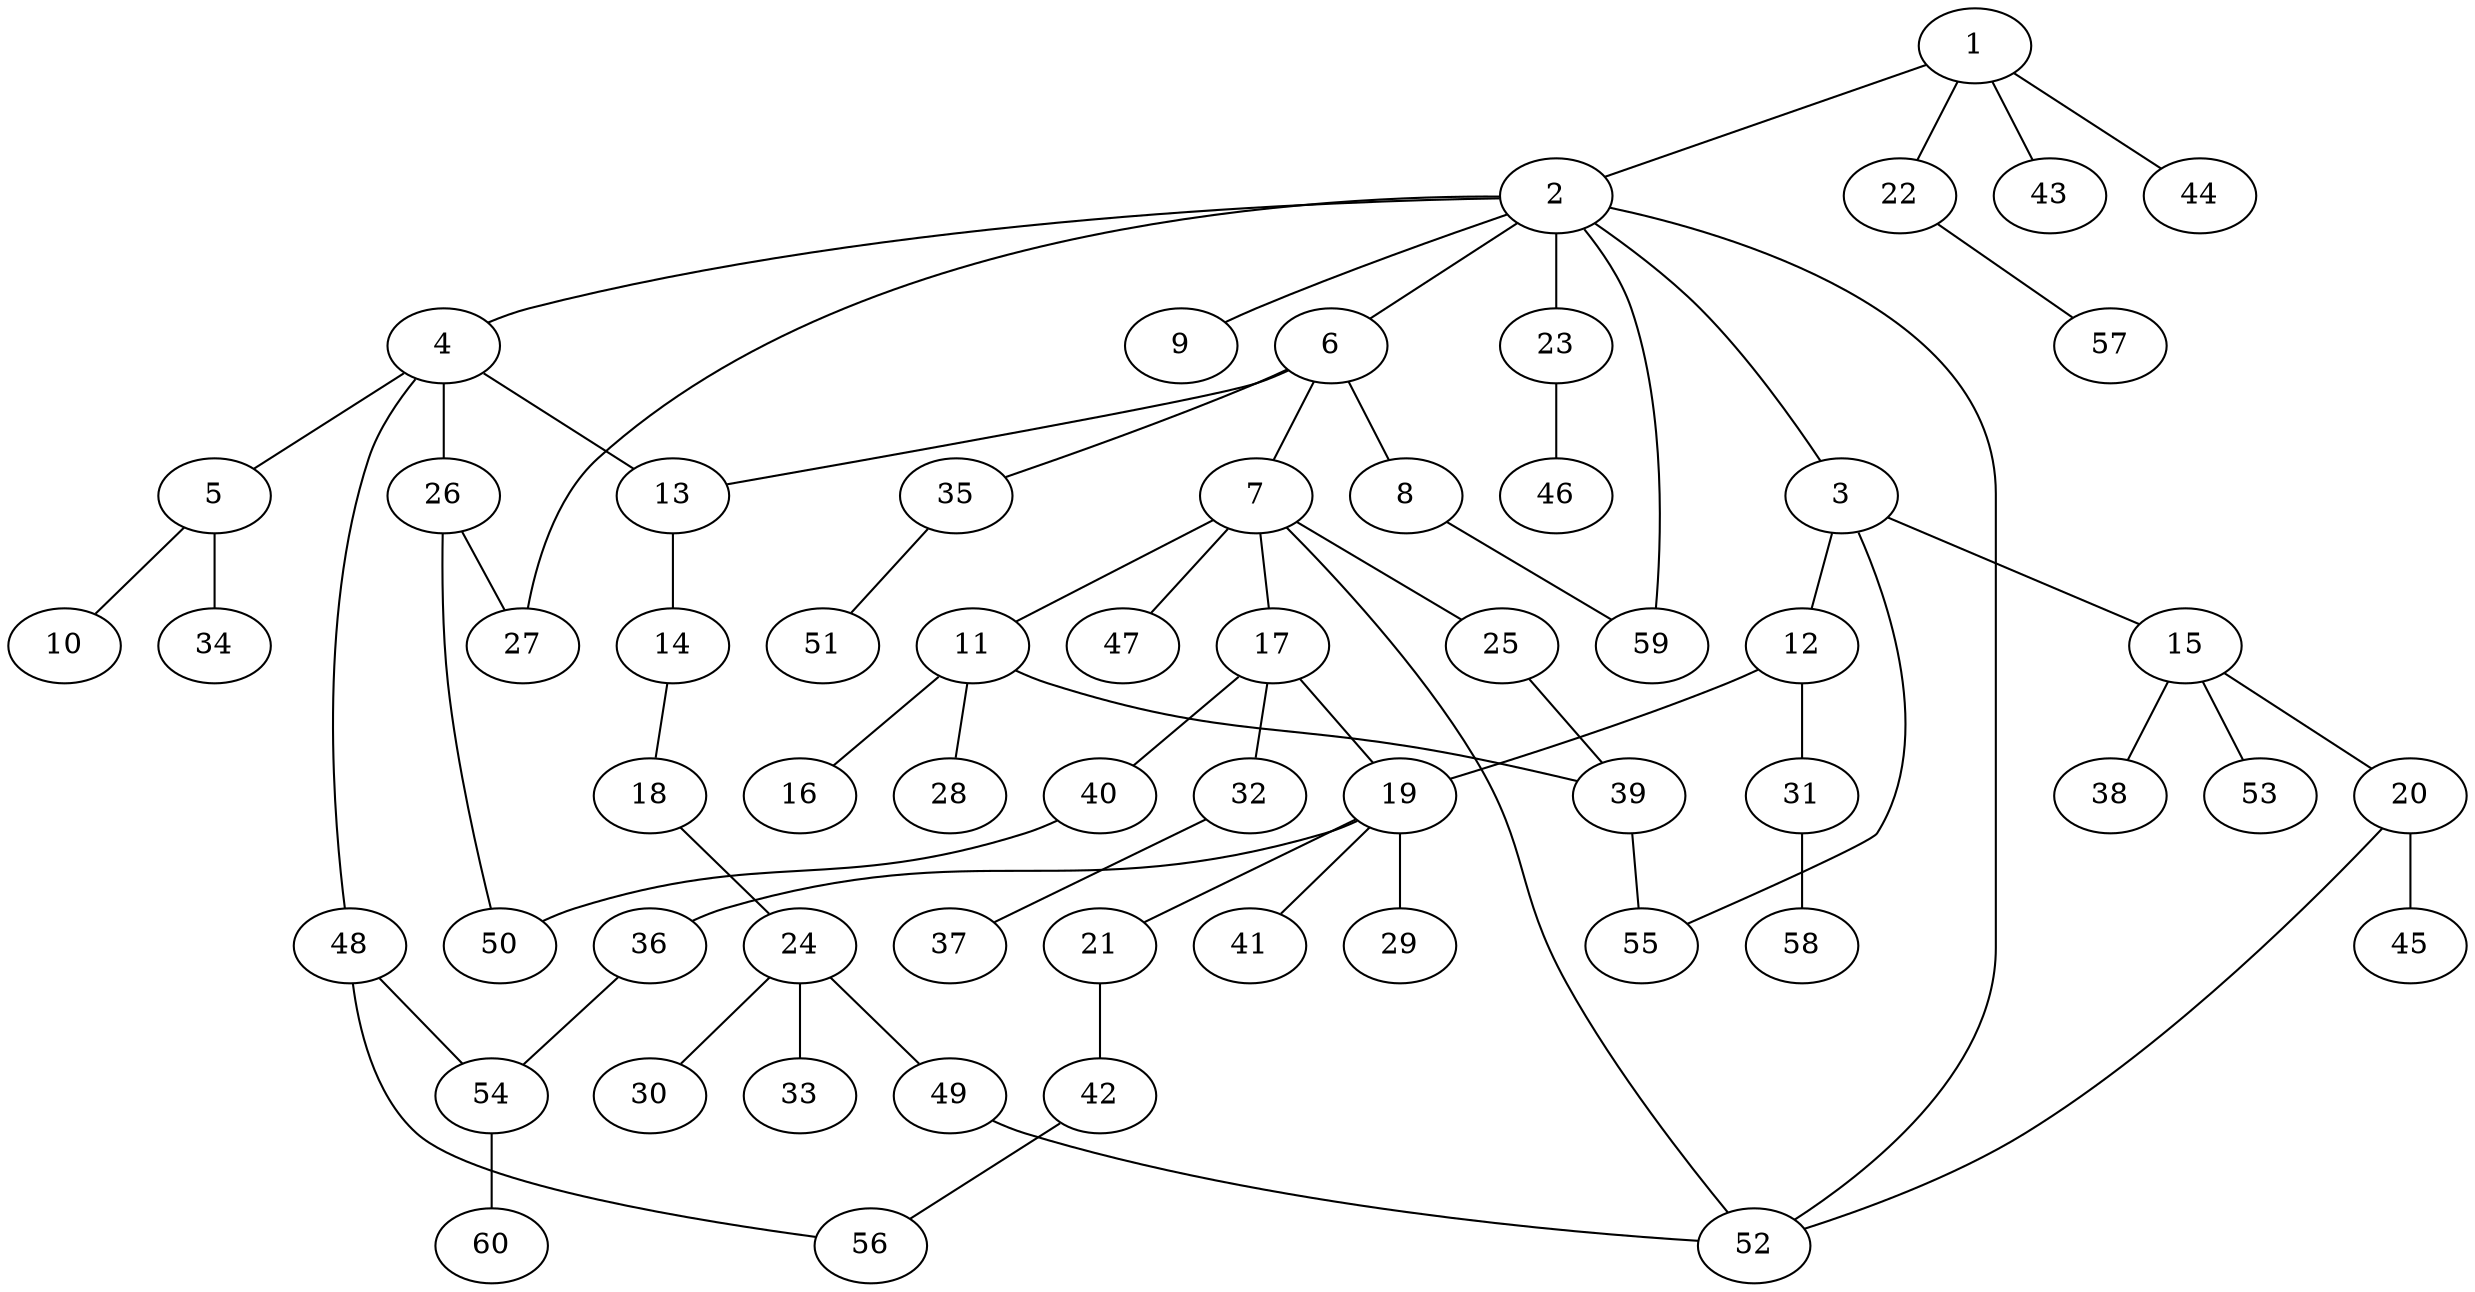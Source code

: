 graph graphname {1--2
1--22
1--43
1--44
2--3
2--4
2--6
2--9
2--23
2--27
2--52
2--59
3--12
3--15
3--55
4--5
4--13
4--26
4--48
5--10
5--34
6--7
6--8
6--13
6--35
7--11
7--17
7--25
7--47
7--52
8--59
11--16
11--28
11--39
12--19
12--31
13--14
14--18
15--20
15--38
15--53
17--19
17--32
17--40
18--24
19--21
19--29
19--36
19--41
20--45
20--52
21--42
22--57
23--46
24--30
24--33
24--49
25--39
26--27
26--50
31--58
32--37
35--51
36--54
39--55
40--50
42--56
48--54
48--56
49--52
54--60
}